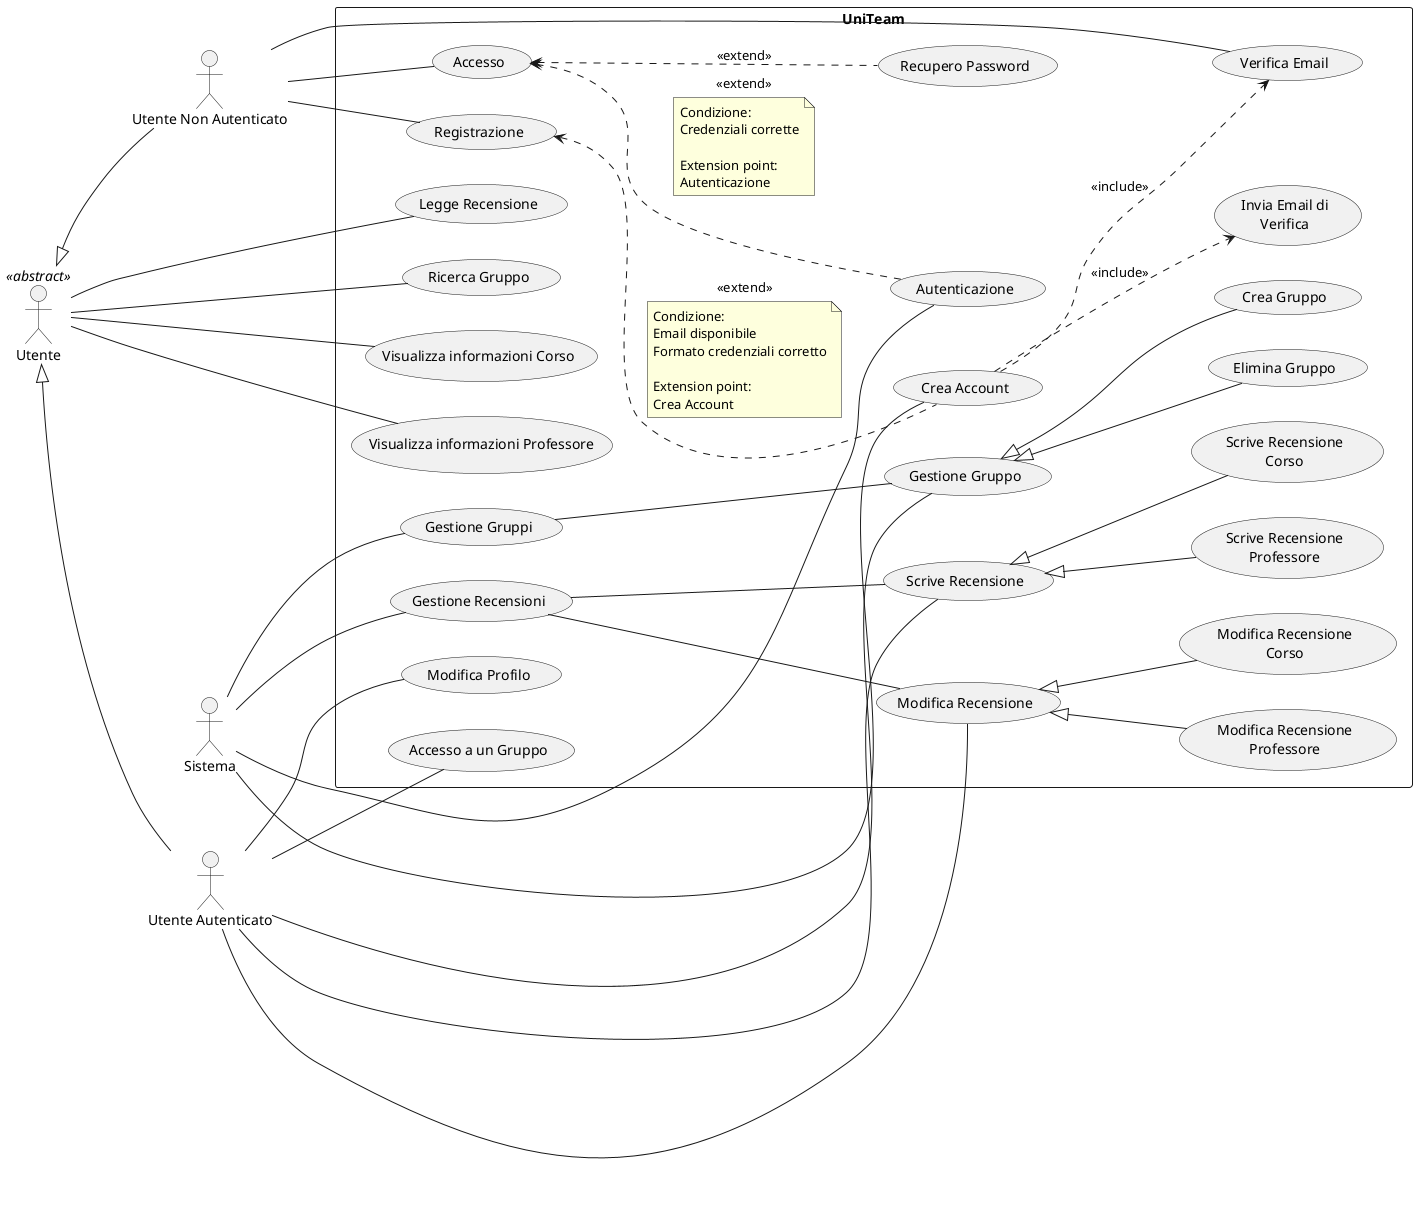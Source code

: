 @startuml UseCase

left to right direction

'Attori'
actor Sistema
actor "Utente" as Utente <<abstract>>
actor "Utente Autenticato" as Utente_Autenticato
actor "Utente Non Autenticato" as Utente_Non_Autenticato

rectangle UniTeam {
    'Use Case Sistema'
    usecase Autenticazione
    usecase "Crea Account" as Crea_Account
    usecase "Invia Email di\\nVerifica" as Invia_Email_Verifica 
    usecase "Recupero Password" as Recupero_Password
    usecase "Gestione Gruppi" as Gestione_Gruppi
    usecase "Gestione Recensioni" as Gestione_Recensioni
   

    'Use Case Utente'
    usecase "Legge Recensione" as Legge_Recensione
    usecase "Ricerca Gruppo" as Ricerca_Gruppo
    usecase "Visualizza informazioni Corso" as Visualizza_Info_Corso
    usecase "Visualizza informazioni Professore" as Visualizza_Info_Professore

    'Use Case Utente Non Autenticato'
    usecase Accesso
    usecase Registrazione
    usecase "Verifica Email" as Verifica_Email

    'Use Case Utente Autenticato'
    usecase "Modifica Profilo" as Modifica_Profilo
    usecase "Crea Gruppo" as Crea_Gruppo
    usecase "Accesso a un Gruppo" as Accesso_Gruppo 
    usecase "Elimina Gruppo" as Elimina_Gruppo
    usecase "Gestione Gruppo" as Gestione_Gruppo
    usecase "Scrive Recensione" as Scrive_Recensione
    usecase "Scrive Recensione\\nCorso" as Scrive_Recensione_Corso
    usecase "Scrive Recensione\\nProfessore" as Scrive_Recensione_Professore
    usecase "Modifica Recensione" as Modifica_Recensione
    usecase "Modifica Recensione\\nCorso" as Modifica_Recensione_Corso
    usecase "Modifica Recensione\\nProfessore" as Modifica_Recensione_Professore
}

'Utente'
Utente <|-- Utente_Autenticato
Utente <|-- Utente_Non_Autenticato

'Registrazione'
Sistema -- Crea_Account
Crea_Account ..> Invia_Email_Verifica : <<include>>
Crea_Account ..> Verifica_Email: <<include>>

Utente_Non_Autenticato -- Registrazione
Registrazione <.. Crea_Account : <<extend>>
note on link
    Condizione: 
    Email disponibile
    Formato credenziali corretto

    Extension point: 
    Crea Account
end note

Utente_Non_Autenticato -- Verifica_Email

'Accesso'
Utente_Non_Autenticato -- Accesso
Accesso <.. Autenticazione : <<extend>>
note on link
    Condizione: 
    Credenziali corrette

    Extension point: 
    Autenticazione
end note

Accesso <.. Recupero_Password : <<extend>>
Sistema -- Autenticazione

'Profilo'
Utente_Autenticato -- Modifica_Profilo

'Recensioni'
Scrive_Recensione <|-- Scrive_Recensione_Corso
Scrive_Recensione <|-- Scrive_Recensione_Professore
Modifica_Recensione <|-- Modifica_Recensione_Corso
Modifica_Recensione <|-- Modifica_Recensione_Professore

Utente -- Legge_Recensione
Utente_Autenticato -- Scrive_Recensione
Utente_Autenticato -- Modifica_Recensione

Sistema -- Gestione_Recensioni
Gestione_Recensioni -- Scrive_Recensione
Gestione_Recensioni -- Modifica_Recensione

'Gruppi'
Gestione_Gruppo <|-- Crea_Gruppo
Gestione_Gruppo <|-- Elimina_Gruppo

Sistema -- Gestione_Gruppi
Utente_Autenticato -- Gestione_Gruppo
Utente_Autenticato -- Accesso_Gruppo
Utente -- Ricerca_Gruppo

Gestione_Gruppi -- Gestione_Gruppo


'Corsi'
Utente -- Visualizza_Info_Corso


'Professori'
Utente -- Visualizza_Info_Professore

@enduml

'https://stackoverflow.com/questions/48712801/how-to-correct-plantuml-line-path'